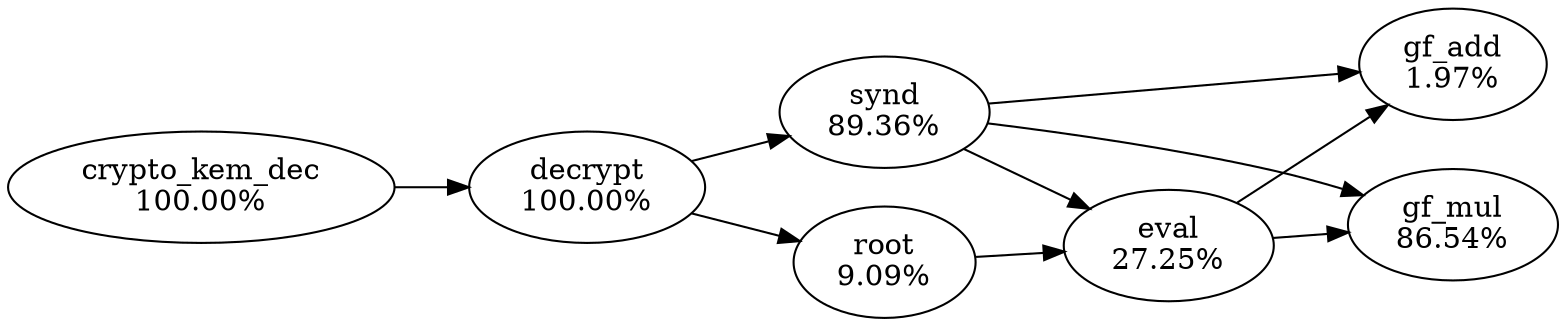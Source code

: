 digraph "callgraph" {
  rankdir=LR;
  F5562532e3880 [label="eval\n27.25%"];
  F5562533590e0 [label="gf_mul\n86.54%"];
  F55625344fcb0 [label="crypto_kem_dec\n100.00%"];
  F5562538b9d00 [label="root\n9.09%"];
  F5562540f3260 [label="decrypt\n100.00%"];
  F55625414db00 [label="synd\n89.36%"];
  F556254229290 [label="gf_add\n1.97%"];
  F5562532e3880 -> F5562533590e0
  F5562532e3880 -> F556254229290
  F55625344fcb0 -> F5562540f3260
  F5562538b9d00 -> F5562532e3880
  F5562540f3260 -> F5562538b9d00
  F5562540f3260 -> F55625414db00
  F55625414db00 -> F5562532e3880
  F55625414db00 -> F5562533590e0
  F55625414db00 -> F556254229290
}

